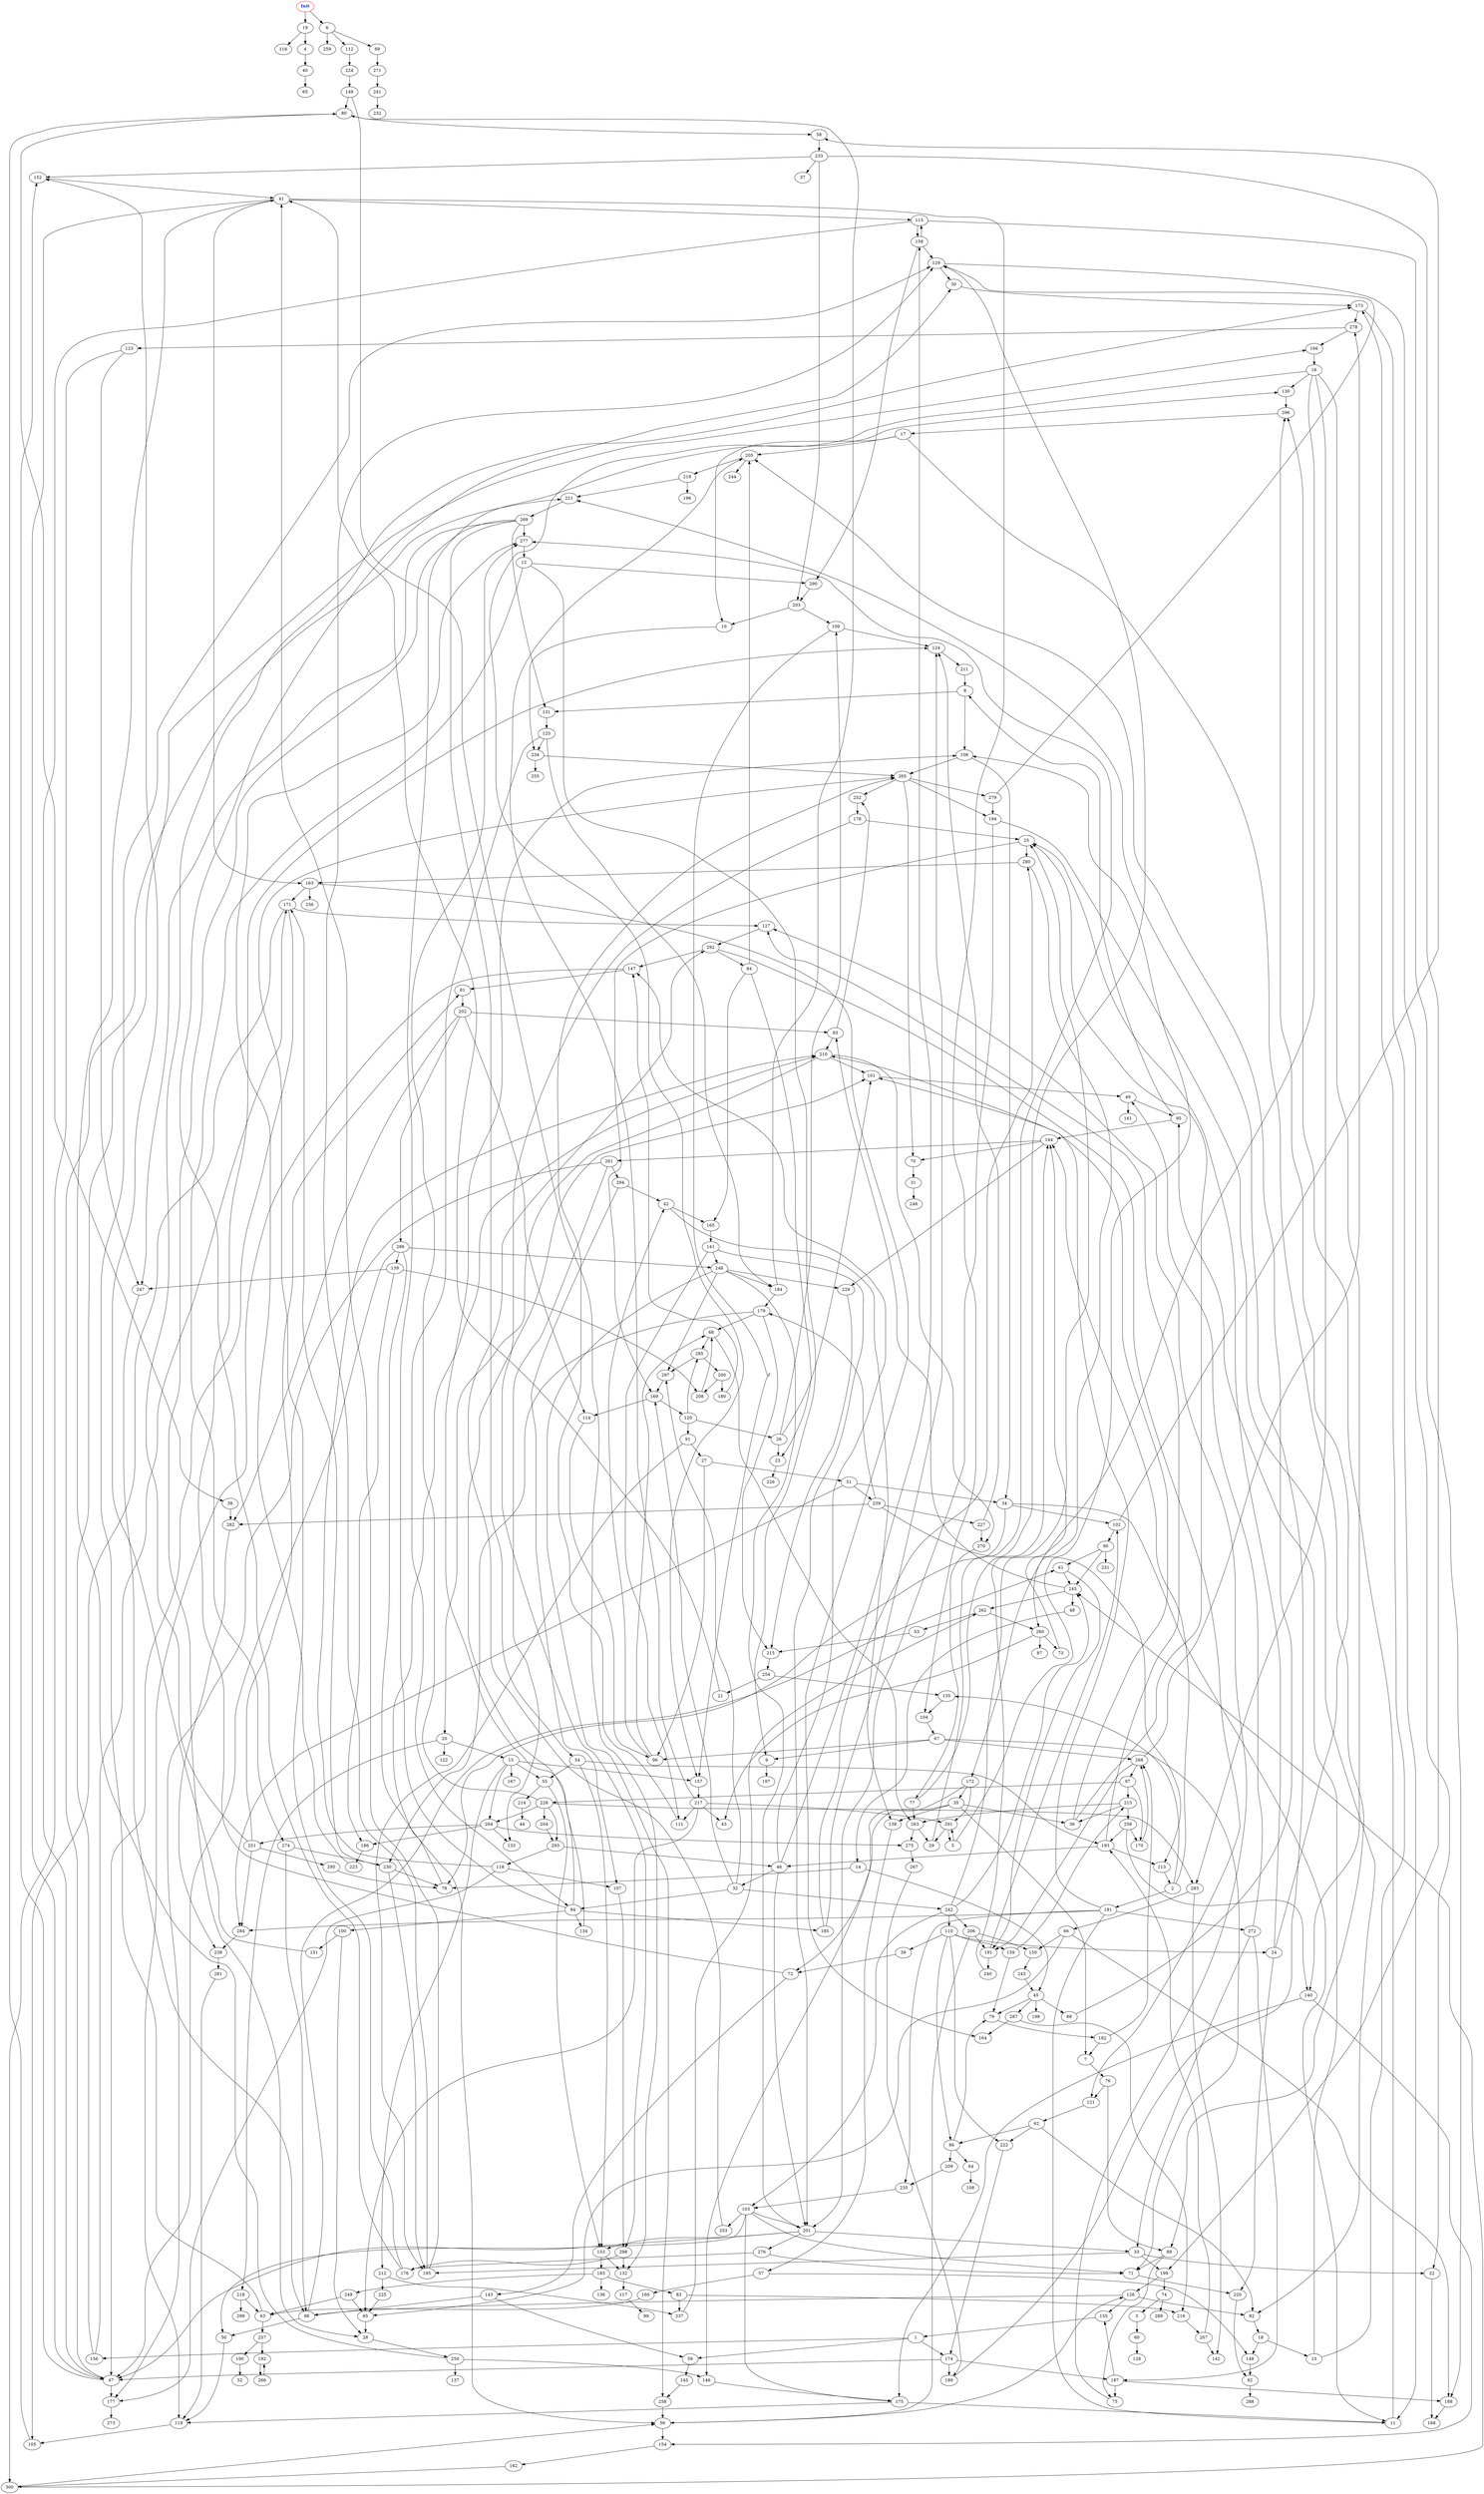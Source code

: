 digraph "Net Graph with 301 nodes" {
edge ["class"="link-class"]
"0" ["color"="red","label"=<<b>Init</b>>,"fontcolor"="#1020d0"]
"69" -> "271" ["weight"="9.0"]
"271" -> "241" ["weight"="9.0"]
"138" -> "57" ["weight"="3.0"]
"57" -> "148" ["weight"="1.0"]
"57" -> "160" ["weight"="7.0"]
"148" -> "92" ["weight"="8.0"]
"160" -> "63" ["weight"="7.0"]
"101" -> "49" ["weight"="1.0"]
"49" -> "161" ["weight"="9.0"]
"49" -> "95" ["weight"="4.0"]
"95" -> "144" ["weight"="6.0"]
"95" -> "8" ["weight"="6.0"]
"249" -> "85" ["weight"="8.0"]
"249" -> "63" ["weight"="2.0"]
"85" -> "28" ["weight"="3.0"]
"28" -> "250" ["weight"="4.0"]
"250" -> "41" ["weight"="1.0"]
"250" -> "137" ["weight"="6.0"]
"250" -> "146" ["weight"="6.0"]
"63" -> "257" ["weight"="1.0"]
"63" -> "129" ["weight"="8.0"]
"257" -> "190" ["weight"="1.0"]
"257" -> "192" ["weight"="5.0"]
"129" -> "30" ["weight"="2.0"]
"129" -> "22" ["weight"="9.0"]
"234" -> "255" ["weight"="1.0"]
"234" -> "265" ["weight"="4.0"]
"265" -> "252" ["weight"="1.0"]
"265" -> "70" ["weight"="6.0"]
"265" -> "194" ["weight"="6.0"]
"265" -> "279" ["weight"="8.0"]
"0" -> "19" ["weight"="2.0"]
"0" -> "6" ["weight"="1.0"]
"19" -> "116" ["weight"="6.0"]
"19" -> "4" ["weight"="8.0"]
"6" -> "69" ["weight"="1.0"]
"6" -> "259" ["weight"="6.0"]
"6" -> "112" ["weight"="1.0"]
"88" -> "205" ["weight"="9.0"]
"205" -> "219" ["weight"="5.0"]
"205" -> "244" ["weight"="9.0"]
"170" -> "268" ["weight"="2.0"]
"268" -> "97" ["weight"="3.0"]
"268" -> "191" ["weight"="3.0"]
"268" -> "278" ["weight"="9.0"]
"115" -> "158" ["weight"="1.0"]
"115" -> "188" ["weight"="5.0"]
"115" -> "47" ["weight"="4.0"]
"158" -> "290" ["weight"="1.0"]
"158" -> "129" ["weight"="1.0"]
"158" -> "115" ["weight"="6.0"]
"188" -> "168" ["weight"="1.0"]
"47" -> "221" ["weight"="9.0"]
"47" -> "152" ["weight"="8.0"]
"47" -> "177" ["weight"="9.0"]
"221" -> "269" ["weight"="4.0"]
"152" -> "41" ["weight"="5.0"]
"177" -> "273" ["weight"="1.0"]
"5" -> "106" ["weight"="1.0"]
"5" -> "291" ["weight"="6.0"]
"106" -> "34" ["weight"="9.0"]
"106" -> "265" ["weight"="8.0"]
"291" -> "29" ["weight"="7.0"]
"291" -> "5" ["weight"="2.0"]
"269" -> "277" ["weight"="8.0"]
"269" -> "28" ["weight"="2.0"]
"269" -> "131" ["weight"="1.0"]
"269" -> "247" ["weight"="1.0"]
"269" -> "54" ["weight"="2.0"]
"277" -> "12" ["weight"="9.0"]
"131" -> "125" ["weight"="5.0"]
"125" -> "94" ["weight"="1.0"]
"125" -> "234" ["weight"="6.0"]
"125" -> "184" ["weight"="1.0"]
"94" -> "130" ["weight"="1.0"]
"94" -> "100" ["weight"="8.0"]
"94" -> "185" ["weight"="2.0"]
"94" -> "101" ["weight"="9.0"]
"94" -> "134" ["weight"="2.0"]
"130" -> "296" ["weight"="1.0"]
"100" -> "28" ["weight"="4.0"]
"100" -> "151" ["weight"="4.0"]
"185" -> "124" ["weight"="9.0"]
"185" -> "280" ["weight"="4.0"]
"134" -> "106" ["weight"="7.0"]
"184" -> "80" ["weight"="8.0"]
"184" -> "179" ["weight"="1.0"]
"247" -> "98" ["weight"="3.0"]
"98" -> "50" ["weight"="9.0"]
"98" -> "61" ["weight"="1.0"]
"50" -> "119" ["weight"="4.0"]
"119" -> "105" ["weight"="6.0"]
"61" -> "245" ["weight"="2.0"]
"61" -> "191" ["weight"="6.0"]
"245" -> "262" ["weight"="7.0"]
"245" -> "93" ["weight"="8.0"]
"245" -> "48" ["weight"="5.0"]
"191" -> "240" ["weight"="3.0"]
"191" -> "102" ["weight"="6.0"]
"54" -> "55" ["weight"="3.0"]
"54" -> "193" ["weight"="1.0"]
"54" -> "153" ["weight"="2.0"]
"55" -> "214" ["weight"="1.0"]
"55" -> "153" ["weight"="2.0"]
"193" -> "127" ["weight"="7.0"]
"193" -> "113" ["weight"="9.0"]
"193" -> "46" ["weight"="4.0"]
"153" -> "183" ["weight"="8.0"]
"153" -> "132" ["weight"="5.0"]
"202" -> "282" ["weight"="1.0"]
"202" -> "286" ["weight"="2.0"]
"202" -> "93" ["weight"="6.0"]
"202" -> "114" ["weight"="1.0"]
"282" -> "238" ["weight"="1.0"]
"286" -> "47" ["weight"="4.0"]
"286" -> "56" ["weight"="4.0"]
"286" -> "139" ["weight"="9.0"]
"286" -> "248" ["weight"="9.0"]
"93" -> "252" ["weight"="2.0"]
"93" -> "210" ["weight"="1.0"]
"252" -> "178" ["weight"="7.0"]
"210" -> "270" ["weight"="3.0"]
"210" -> "20" ["weight"="2.0"]
"210" -> "101" ["weight"="7.0"]
"114" -> "96" ["weight"="2.0"]
"96" -> "68" ["weight"="8.0"]
"96" -> "42" ["weight"="8.0"]
"68" -> "263" ["weight"="6.0"]
"68" -> "285" ["weight"="3.0"]
"263" -> "275" ["weight"="5.0"]
"263" -> "29" ["weight"="5.0"]
"285" -> "297" ["weight"="2.0"]
"285" -> "200" ["weight"="4.0"]
"42" -> "165" ["weight"="8.0"]
"42" -> "138" ["weight"="4.0"]
"165" -> "141" ["weight"="1.0"]
"217" -> "43" ["weight"="9.0"]
"217" -> "111" ["weight"="6.0"]
"217" -> "205" ["weight"="1.0"]
"217" -> "85" ["weight"="8.0"]
"217" -> "291" ["weight"="8.0"]
"111" -> "265" ["weight"="4.0"]
"219" -> "196" ["weight"="5.0"]
"219" -> "221" ["weight"="4.0"]
"276" -> "71" ["weight"="6.0"]
"276" -> "176" ["weight"="5.0"]
"71" -> "220" ["weight"="7.0"]
"220" -> "92" ["weight"="6.0"]
"176" -> "30" ["weight"="1.0"]
"176" -> "265" ["weight"="9.0"]
"30" -> "173" ["weight"="6.0"]
"173" -> "11" ["weight"="9.0"]
"173" -> "278" ["weight"="9.0"]
"120" -> "91" ["weight"="1.0"]
"120" -> "26" ["weight"="2.0"]
"120" -> "285" ["weight"="8.0"]
"91" -> "195" ["weight"="2.0"]
"91" -> "27" ["weight"="1.0"]
"195" -> "41" ["weight"="6.0"]
"195" -> "129" ["weight"="7.0"]
"27" -> "51" ["weight"="2.0"]
"27" -> "96" ["weight"="7.0"]
"51" -> "34" ["weight"="2.0"]
"51" -> "284" ["weight"="6.0"]
"51" -> "239" ["weight"="5.0"]
"26" -> "101" ["weight"="8.0"]
"26" -> "109" ["weight"="1.0"]
"26" -> "23" ["weight"="2.0"]
"109" -> "157" ["weight"="1.0"]
"109" -> "124" ["weight"="7.0"]
"23" -> "226" ["weight"="8.0"]
"10" -> "234" ["weight"="1.0"]
"56" -> "154" ["weight"="1.0"]
"56" -> "126" ["weight"="2.0"]
"154" -> "162" ["weight"="1.0"]
"126" -> "82" ["weight"="8.0"]
"126" -> "98" ["weight"="5.0"]
"126" -> "155" ["weight"="1.0"]
"183" -> "136" ["weight"="2.0"]
"183" -> "249" ["weight"="4.0"]
"183" -> "83" ["weight"="3.0"]
"132" -> "117" ["weight"="1.0"]
"117" -> "99" ["weight"="1.0"]
"174" -> "187" ["weight"="6.0"]
"174" -> "47" ["weight"="7.0"]
"174" -> "189" ["weight"="5.0"]
"187" -> "75" ["weight"="9.0"]
"187" -> "188" ["weight"="2.0"]
"187" -> "155" ["weight"="1.0"]
"189" -> "221" ["weight"="1.0"]
"124" -> "211" ["weight"="9.0"]
"211" -> "8" ["weight"="3.0"]
"280" -> "163" ["weight"="8.0"]
"280" -> "260" ["weight"="3.0"]
"24" -> "25" ["weight"="3.0"]
"24" -> "296" ["weight"="1.0"]
"24" -> "220" ["weight"="1.0"]
"25" -> "169" ["weight"="7.0"]
"25" -> "280" ["weight"="3.0"]
"296" -> "17" ["weight"="4.0"]
"169" -> "120" ["weight"="2.0"]
"169" -> "114" ["weight"="6.0"]
"190" -> "52" ["weight"="1.0"]
"192" -> "266" ["weight"="5.0"]
"266" -> "192" ["weight"="9.0"]
"14" -> "78" ["weight"="8.0"]
"14" -> "45" ["weight"="7.0"]
"78" -> "210" ["weight"="1.0"]
"45" -> "88" ["weight"="2.0"]
"45" -> "198" ["weight"="5.0"]
"45" -> "287" ["weight"="9.0"]
"45" -> "79" ["weight"="1.0"]
"80" -> "58" ["weight"="3.0"]
"80" -> "38" ["weight"="3.0"]
"58" -> "233" ["weight"="7.0"]
"233" -> "37" ["weight"="9.0"]
"233" -> "203" ["weight"="4.0"]
"233" -> "199" ["weight"="8.0"]
"233" -> "152" ["weight"="1.0"]
"38" -> "282" ["weight"="5.0"]
"179" -> "215" ["weight"="3.0"]
"179" -> "230" ["weight"="5.0"]
"179" -> "68" ["weight"="5.0"]
"215" -> "254" ["weight"="2.0"]
"230" -> "195" ["weight"="9.0"]
"230" -> "171" ["weight"="8.0"]
"230" -> "78" ["weight"="2.0"]
"110" -> "39" ["weight"="6.0"]
"110" -> "86" ["weight"="1.0"]
"110" -> "24" ["weight"="2.0"]
"110" -> "159" ["weight"="8.0"]
"110" -> "222" ["weight"="9.0"]
"39" -> "72" ["weight"="8.0"]
"72" -> "124" ["weight"="6.0"]
"72" -> "143" ["weight"="1.0"]
"86" -> "64" ["weight"="1.0"]
"86" -> "79" ["weight"="5.0"]
"86" -> "209" ["weight"="6.0"]
"64" -> "108" ["weight"="2.0"]
"79" -> "182" ["weight"="8.0"]
"182" -> "268" ["weight"="5.0"]
"182" -> "7" ["weight"="3.0"]
"209" -> "235" ["weight"="6.0"]
"159" -> "213" ["weight"="7.0"]
"159" -> "79" ["weight"="1.0"]
"222" -> "174" ["weight"="1.0"]
"157" -> "217" ["weight"="1.0"]
"20" -> "218" ["weight"="1.0"]
"20" -> "122" ["weight"="7.0"]
"20" -> "15" ["weight"="7.0"]
"218" -> "299" ["weight"="5.0"]
"218" -> "63" ["weight"="3.0"]
"15" -> "157" ["weight"="8.0"]
"15" -> "264" ["weight"="7.0"]
"15" -> "212" ["weight"="6.0"]
"15" -> "55" ["weight"="9.0"]
"15" -> "167" ["weight"="4.0"]
"264" -> "275" ["weight"="8.0"]
"264" -> "251" ["weight"="4.0"]
"264" -> "186" ["weight"="1.0"]
"264" -> "133" ["weight"="5.0"]
"212" -> "225" ["weight"="6.0"]
"212" -> "237" ["weight"="8.0"]
"46" -> "147" ["weight"="3.0"]
"46" -> "32" ["weight"="5.0"]
"46" -> "201" ["weight"="3.0"]
"46" -> "158" ["weight"="2.0"]
"147" -> "119" ["weight"="4.0"]
"147" -> "81" ["weight"="9.0"]
"32" -> "297" ["weight"="9.0"]
"32" -> "242" ["weight"="4.0"]
"32" -> "94" ["weight"="4.0"]
"32" -> "169" ["weight"="1.0"]
"297" -> "169" ["weight"="6.0"]
"242" -> "25" ["weight"="2.0"]
"242" -> "110" ["weight"="9.0"]
"242" -> "245" ["weight"="9.0"]
"242" -> "206" ["weight"="3.0"]
"242" -> "103" ["weight"="4.0"]
"201" -> "47" ["weight"="8.0"]
"201" -> "33" ["weight"="4.0"]
"201" -> "276" ["weight"="1.0"]
"201" -> "153" ["weight"="8.0"]
"284" -> "238" ["weight"="7.0"]
"238" -> "281" ["weight"="9.0"]
"281" -> "119" ["weight"="2.0"]
"41" -> "47" ["weight"="9.0"]
"41" -> "104" ["weight"="9.0"]
"41" -> "163" ["weight"="1.0"]
"41" -> "115" ["weight"="1.0"]
"104" -> "67" ["weight"="2.0"]
"163" -> "236" ["weight"="6.0"]
"163" -> "171" ["weight"="2.0"]
"163" -> "164" ["weight"="8.0"]
"228" -> "277" ["weight"="4.0"]
"228" -> "264" ["weight"="5.0"]
"228" -> "283" ["weight"="4.0"]
"228" -> "293" ["weight"="1.0"]
"228" -> "204" ["weight"="6.0"]
"283" -> "142" ["weight"="8.0"]
"283" -> "66" ["weight"="3.0"]
"293" -> "118" ["weight"="1.0"]
"293" -> "46" ["weight"="2.0"]
"204" -> "293" ["weight"="1.0"]
"261" -> "177" ["weight"="1.0"]
"261" -> "294" ["weight"="9.0"]
"261" -> "133" ["weight"="4.0"]
"294" -> "107" ["weight"="7.0"]
"294" -> "42" ["weight"="2.0"]
"29" -> "277" ["weight"="8.0"]
"216" -> "207" ["weight"="1.0"]
"207" -> "142" ["weight"="4.0"]
"207" -> "193" ["weight"="6.0"]
"127" -> "292" ["weight"="9.0"]
"292" -> "147" ["weight"="8.0"]
"292" -> "121" ["weight"="1.0"]
"292" -> "84" ["weight"="2.0"]
"113" -> "2" ["weight"="6.0"]
"2" -> "144" ["weight"="6.0"]
"2" -> "181" ["weight"="8.0"]
"2" -> "135" ["weight"="1.0"]
"144" -> "229" ["weight"="6.0"]
"144" -> "70" ["weight"="1.0"]
"144" -> "261" ["weight"="4.0"]
"181" -> "272" ["weight"="9.0"]
"181" -> "11" ["weight"="2.0"]
"181" -> "210" ["weight"="5.0"]
"181" -> "235" ["weight"="1.0"]
"181" -> "284" ["weight"="5.0"]
"135" -> "104" ["weight"="2.0"]
"34" -> "11" ["weight"="1.0"]
"34" -> "78" ["weight"="7.0"]
"34" -> "102" ["weight"="8.0"]
"11" -> "296" ["weight"="9.0"]
"102" -> "90" ["weight"="8.0"]
"102" -> "58" ["weight"="7.0"]
"121" -> "62" ["weight"="3.0"]
"62" -> "222" ["weight"="1.0"]
"62" -> "82" ["weight"="3.0"]
"62" -> "86" ["weight"="1.0"]
"82" -> "18" ["weight"="3.0"]
"84" -> "165" ["weight"="1.0"]
"84" -> "23" ["weight"="3.0"]
"84" -> "205" ["weight"="5.0"]
"8" -> "131" ["weight"="1.0"]
"8" -> "106" ["weight"="1.0"]
"253" -> "292" ["weight"="8.0"]
"105" -> "80" ["weight"="8.0"]
"81" -> "202" ["weight"="5.0"]
"171" -> "47" ["weight"="7.0"]
"171" -> "127" ["weight"="6.0"]
"171" -> "105" ["weight"="8.0"]
"260" -> "43" ["weight"="7.0"]
"260" -> "87" ["weight"="9.0"]
"260" -> "73" ["weight"="7.0"]
"73" -> "144" ["weight"="6.0"]
"118" -> "177" ["weight"="4.0"]
"118" -> "210" ["weight"="3.0"]
"118" -> "107" ["weight"="5.0"]
"107" -> "298" ["weight"="6.0"]
"298" -> "132" ["weight"="8.0"]
"298" -> "176" ["weight"="7.0"]
"1" -> "156" ["weight"="1.0"]
"1" -> "174" ["weight"="3.0"]
"1" -> "59" ["weight"="7.0"]
"156" -> "171" ["weight"="6.0"]
"156" -> "166" ["weight"="3.0"]
"59" -> "145" ["weight"="2.0"]
"178" -> "25" ["weight"="7.0"]
"178" -> "298" ["weight"="2.0"]
"70" -> "31" ["weight"="2.0"]
"31" -> "246" ["weight"="2.0"]
"194" -> "82" ["weight"="2.0"]
"194" -> "201" ["weight"="2.0"]
"18" -> "148" ["weight"="3.0"]
"18" -> "13" ["weight"="8.0"]
"13" -> "173" ["weight"="7.0"]
"13" -> "95" ["weight"="9.0"]
"279" -> "129" ["weight"="1.0"]
"279" -> "194" ["weight"="3.0"]
"74" -> "3" ["weight"="1.0"]
"74" -> "289" ["weight"="4.0"]
"3" -> "60" ["weight"="4.0"]
"60" -> "128" ["weight"="9.0"]
"206" -> "150" ["weight"="6.0"]
"206" -> "56" ["weight"="5.0"]
"206" -> "191" ["weight"="5.0"]
"150" -> "243" ["weight"="1.0"]
"243" -> "45" ["weight"="1.0"]
"240" -> "144" ["weight"="2.0"]
"90" -> "245" ["weight"="1.0"]
"90" -> "231" ["weight"="1.0"]
"90" -> "61" ["weight"="6.0"]
"89" -> "71" ["weight"="6.0"]
"89" -> "75" ["weight"="1.0"]
"75" -> "127" ["weight"="7.0"]
"287" -> "216" ["weight"="1.0"]
"287" -> "164" ["weight"="7.0"]
"248" -> "258" ["weight"="6.0"]
"248" -> "297" ["weight"="8.0"]
"248" -> "229" ["weight"="4.0"]
"248" -> "201" ["weight"="9.0"]
"248" -> "184" ["weight"="5.0"]
"258" -> "56" ["weight"="4.0"]
"229" -> "215" ["weight"="5.0"]
"254" -> "21" ["weight"="8.0"]
"254" -> "135" ["weight"="2.0"]
"33" -> "195" ["weight"="2.0"]
"33" -> "22" ["weight"="2.0"]
"33" -> "199" ["weight"="5.0"]
"22" -> "168" ["weight"="2.0"]
"199" -> "126" ["weight"="8.0"]
"199" -> "74" ["weight"="9.0"]
"270" -> "77" ["weight"="3.0"]
"77" -> "129" ["weight"="3.0"]
"77" -> "263" ["weight"="9.0"]
"92" -> "288" ["weight"="2.0"]
"203" -> "109" ["weight"="3.0"]
"203" -> "10" ["weight"="5.0"]
"155" -> "1" ["weight"="4.0"]
"112" -> "224" ["weight"="2.0"]
"141" -> "111" ["weight"="5.0"]
"141" -> "201" ["weight"="5.0"]
"141" -> "248" ["weight"="2.0"]
"275" -> "267" ["weight"="7.0"]
"267" -> "189" ["weight"="3.0"]
"21" -> "41" ["weight"="3.0"]
"97" -> "228" ["weight"="8.0"]
"97" -> "213" ["weight"="2.0"]
"97" -> "170" ["weight"="3.0"]
"213" -> "263" ["weight"="1.0"]
"213" -> "36" ["weight"="6.0"]
"213" -> "256" ["weight"="1.0"]
"200" -> "208" ["weight"="4.0"]
"200" -> "180" ["weight"="1.0"]
"208" -> "68" ["weight"="8.0"]
"180" -> "147" ["weight"="7.0"]
"224" -> "149" ["weight"="7.0"]
"149" -> "80" ["weight"="4.0"]
"149" -> "132" ["weight"="3.0"]
"166" -> "16" ["weight"="9.0"]
"9" -> "197" ["weight"="7.0"]
"53" -> "215" ["weight"="2.0"]
"225" -> "85" ["weight"="4.0"]
"237" -> "262" ["weight"="6.0"]
"256" -> "140" ["weight"="1.0"]
"256" -> "170" ["weight"="4.0"]
"256" -> "193" ["weight"="7.0"]
"140" -> "154" ["weight"="1.0"]
"140" -> "175" ["weight"="7.0"]
"175" -> "11" ["weight"="9.0"]
"175" -> "119" ["weight"="2.0"]
"278" -> "166" ["weight"="1.0"]
"278" -> "123" ["weight"="9.0"]
"262" -> "260" ["weight"="1.0"]
"262" -> "53" ["weight"="9.0"]
"16" -> "130" ["weight"="1.0"]
"16" -> "157" ["weight"="2.0"]
"16" -> "283" ["weight"="7.0"]
"16" -> "172" ["weight"="2.0"]
"16" -> "140" ["weight"="7.0"]
"172" -> "35" ["weight"="1.0"]
"172" -> "291" ["weight"="4.0"]
"172" -> "146" ["weight"="7.0"]
"251" -> "173" ["weight"="1.0"]
"251" -> "81" ["weight"="4.0"]
"251" -> "295" ["weight"="2.0"]
"251" -> "284" ["weight"="3.0"]
"295" -> "78" ["weight"="4.0"]
"186" -> "223" ["weight"="4.0"]
"223" -> "277" ["weight"="2.0"]
"17" -> "89" ["weight"="2.0"]
"17" -> "10" ["weight"="4.0"]
"17" -> "205" ["weight"="5.0"]
"139" -> "186" ["weight"="3.0"]
"139" -> "208" ["weight"="2.0"]
"139" -> "247" ["weight"="5.0"]
"145" -> "258" ["weight"="1.0"]
"12" -> "290" ["weight"="2.0"]
"12" -> "9" ["weight"="6.0"]
"12" -> "274" ["weight"="4.0"]
"290" -> "203" ["weight"="2.0"]
"274" -> "230" ["weight"="1.0"]
"274" -> "98" ["weight"="8.0"]
"272" -> "187" ["weight"="9.0"]
"272" -> "33" ["weight"="4.0"]
"272" -> "49" ["weight"="9.0"]
"235" -> "103" ["weight"="2.0"]
"35" -> "72" ["weight"="1.0"]
"35" -> "138" ["weight"="9.0"]
"35" -> "36" ["weight"="7.0"]
"35" -> "7" ["weight"="7.0"]
"36" -> "25" ["weight"="7.0"]
"36" -> "101" ["weight"="7.0"]
"7" -> "76" ["weight"="1.0"]
"76" -> "121" ["weight"="4.0"]
"76" -> "89" ["weight"="4.0"]
"146" -> "175" ["weight"="1.0"]
"48" -> "14" ["weight"="2.0"]
"241" -> "232" ["weight"="4.0"]
"103" -> "175" ["weight"="3.0"]
"103" -> "201" ["weight"="1.0"]
"103" -> "50" ["weight"="9.0"]
"103" -> "71" ["weight"="8.0"]
"103" -> "253" ["weight"="2.0"]
"66" -> "188" ["weight"="5.0"]
"66" -> "150" ["weight"="1.0"]
"66" -> "85" ["weight"="9.0"]
"123" -> "300" ["weight"="7.0"]
"123" -> "247" ["weight"="1.0"]
"300" -> "56" ["weight"="3.0"]
"300" -> "245" ["weight"="2.0"]
"67" -> "9" ["weight"="1.0"]
"67" -> "268" ["weight"="1.0"]
"67" -> "96" ["weight"="1.0"]
"67" -> "71" ["weight"="6.0"]
"162" -> "300" ["weight"="1.0"]
"143" -> "59" ["weight"="2.0"]
"143" -> "98" ["weight"="7.0"]
"40" -> "65" ["weight"="1.0"]
"214" -> "44" ["weight"="4.0"]
"151" -> "152" ["weight"="1.0"]
"239" -> "282" ["weight"="6.0"]
"239" -> "179" ["weight"="9.0"]
"239" -> "113" ["weight"="5.0"]
"239" -> "227" ["weight"="1.0"]
"83" -> "216" ["weight"="5.0"]
"83" -> "237" ["weight"="1.0"]
"4" -> "40" ["weight"="1.0"]
"227" -> "124" ["weight"="4.0"]
"227" -> "270" ["weight"="2.0"]
}